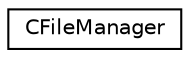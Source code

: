 digraph "Graphical Class Hierarchy"
{
 // LATEX_PDF_SIZE
  edge [fontname="Helvetica",fontsize="10",labelfontname="Helvetica",labelfontsize="10"];
  node [fontname="Helvetica",fontsize="10",shape=record];
  rankdir="LR";
  Node0 [label="CFileManager",height=0.2,width=0.4,color="black", fillcolor="white", style="filled",URL="$classCFileManager.html",tooltip="Class to handle file manager operations (eg. hold current path, execute operations)"];
}
